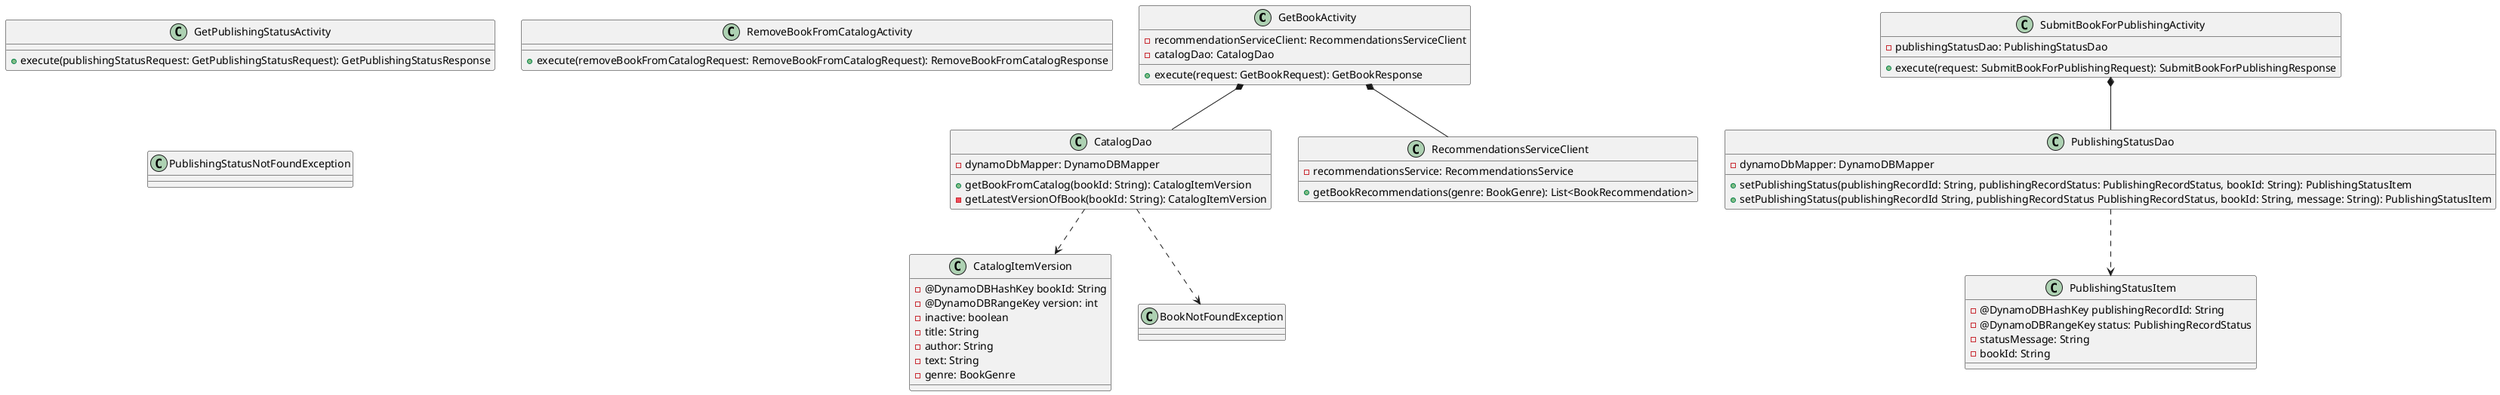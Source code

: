 PARTICIPANTS: use this file for creating the class diagram in mastery task 01
@startuml

'    -@DynamoDBHashKey id: String
 '    -name: String
 '    -customerId: String
 '    -songCount: Integer
 '    -tags: Set<String>
 '    -songList: List<AlbumTrack>

'activity package
class GetBookActivity {
    -recommendationServiceClient: RecommendationsServiceClient
    -catalogDao: CatalogDao

    +execute(request: GetBookRequest): GetBookResponse
}

class GetPublishingStatusActivity {
    +execute(publishingStatusRequest: GetPublishingStatusRequest): GetPublishingStatusResponse
}

class RemoveBookFromCatalogActivity {
    +execute(removeBookFromCatalogRequest: RemoveBookFromCatalogRequest): RemoveBookFromCatalogResponse
}

class SubmitBookForPublishingActivity {
    -publishingStatusDao: PublishingStatusDao

    +execute(request: SubmitBookForPublishingRequest): SubmitBookForPublishingResponse
}

GetBookActivity *-- CatalogDao
GetBookActivity *-- RecommendationsServiceClient
SubmitBookForPublishingActivity *-- PublishingStatusDao

'clients package
class RecommendationsServiceClient {
    -recommendationsService: RecommendationsService

    +getBookRecommendations(genre: BookGenre): List<BookRecommendation>
}

'dao package

class CatalogDao {
    -dynamoDbMapper: DynamoDBMapper

    +getBookFromCatalog(bookId: String): CatalogItemVersion
    -getLatestVersionOfBook(bookId: String): CatalogItemVersion
}

class PublishingStatusDao {
    -dynamoDbMapper: DynamoDBMapper

    +setPublishingStatus(publishingRecordId: String, publishingRecordStatus: PublishingRecordStatus, bookId: String): PublishingStatusItem
    +setPublishingStatus(publishingRecordId String, publishingRecordStatus PublishingRecordStatus, bookId: String, message: String): PublishingStatusItem
}

CatalogDao ..> CatalogItemVersion
CatalogDao ..> BookNotFoundException
PublishingStatusDao ..> PublishingStatusItem

'dynamodb.models package
class CatalogItemVersion {
    -@DynamoDBHashKey bookId: String
    -@DynamoDBRangeKey version: int
    -inactive: boolean
    -title: String
    -author: String
    -text: String
    -genre: BookGenre
}

class PublishingStatusItem {
    -@DynamoDBHashKey publishingRecordId: String
    -@DynamoDBRangeKey status: PublishingRecordStatus
    -statusMessage: String
    -bookId: String
}

'exceptions package
class BookNotFoundException
class PublishingStatusNotFoundException

'metric package

@enduml